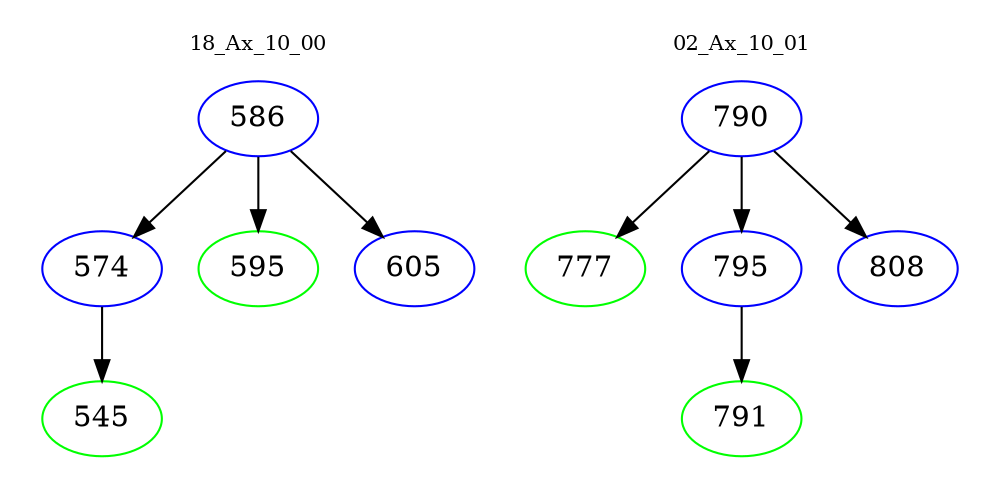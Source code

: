 digraph{
subgraph cluster_0 {
color = white
label = "18_Ax_10_00";
fontsize=10;
T0_586 [label="586", color="blue"]
T0_586 -> T0_574 [color="black"]
T0_574 [label="574", color="blue"]
T0_574 -> T0_545 [color="black"]
T0_545 [label="545", color="green"]
T0_586 -> T0_595 [color="black"]
T0_595 [label="595", color="green"]
T0_586 -> T0_605 [color="black"]
T0_605 [label="605", color="blue"]
}
subgraph cluster_1 {
color = white
label = "02_Ax_10_01";
fontsize=10;
T1_790 [label="790", color="blue"]
T1_790 -> T1_777 [color="black"]
T1_777 [label="777", color="green"]
T1_790 -> T1_795 [color="black"]
T1_795 [label="795", color="blue"]
T1_795 -> T1_791 [color="black"]
T1_791 [label="791", color="green"]
T1_790 -> T1_808 [color="black"]
T1_808 [label="808", color="blue"]
}
}
